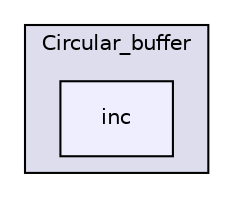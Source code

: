 digraph "Application/User/Circular_buffer/inc" {
  compound=true
  node [ fontsize="10", fontname="Helvetica"];
  edge [ labelfontsize="10", labelfontname="Helvetica"];
  subgraph clusterdir_1d69277eeee4eb7dfb785520f365ccc6 {
    graph [ bgcolor="#ddddee", pencolor="black", label="Circular_buffer" fontname="Helvetica", fontsize="10", URL="dir_1d69277eeee4eb7dfb785520f365ccc6.html"]
  dir_c4dfff6b9c14e1ed0abaf597b6970cda [shape=box, label="inc", style="filled", fillcolor="#eeeeff", pencolor="black", URL="dir_c4dfff6b9c14e1ed0abaf597b6970cda.html"];
  }
}
